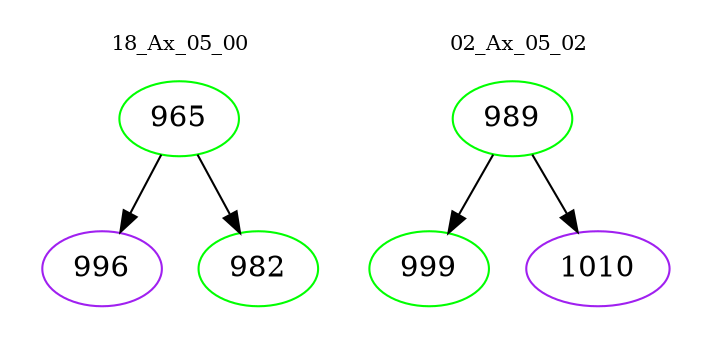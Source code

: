 digraph{
subgraph cluster_0 {
color = white
label = "18_Ax_05_00";
fontsize=10;
T0_965 [label="965", color="green"]
T0_965 -> T0_996 [color="black"]
T0_996 [label="996", color="purple"]
T0_965 -> T0_982 [color="black"]
T0_982 [label="982", color="green"]
}
subgraph cluster_1 {
color = white
label = "02_Ax_05_02";
fontsize=10;
T1_989 [label="989", color="green"]
T1_989 -> T1_999 [color="black"]
T1_999 [label="999", color="green"]
T1_989 -> T1_1010 [color="black"]
T1_1010 [label="1010", color="purple"]
}
}
